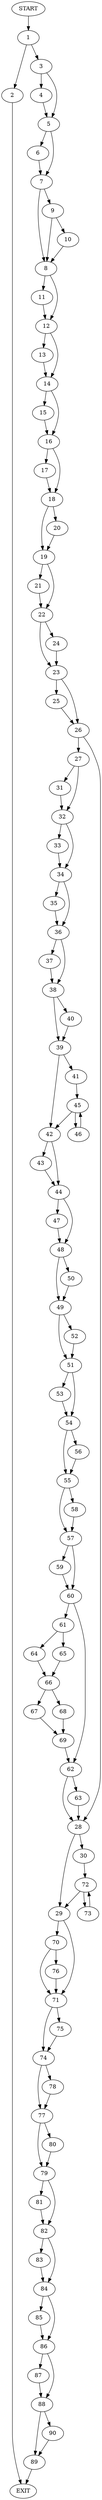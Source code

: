 digraph {
0 [label="START"]
91 [label="EXIT"]
0 -> 1
1 -> 2
1 -> 3
3 -> 4
3 -> 5
2 -> 91
4 -> 5
5 -> 6
5 -> 7
6 -> 7
7 -> 8
7 -> 9
9 -> 8
9 -> 10
8 -> 11
8 -> 12
10 -> 8
11 -> 12
12 -> 13
12 -> 14
13 -> 14
14 -> 15
14 -> 16
15 -> 16
16 -> 17
16 -> 18
18 -> 19
18 -> 20
17 -> 18
20 -> 19
19 -> 21
19 -> 22
22 -> 23
22 -> 24
21 -> 22
23 -> 25
23 -> 26
24 -> 23
25 -> 26
26 -> 27
26 -> 28
28 -> 29
28 -> 30
27 -> 31
27 -> 32
32 -> 33
32 -> 34
31 -> 32
34 -> 35
34 -> 36
33 -> 34
35 -> 36
36 -> 37
36 -> 38
37 -> 38
38 -> 39
38 -> 40
39 -> 41
39 -> 42
40 -> 39
42 -> 43
42 -> 44
41 -> 45
45 -> 42
45 -> 46
46 -> 45
44 -> 47
44 -> 48
43 -> 44
48 -> 49
48 -> 50
47 -> 48
49 -> 51
49 -> 52
50 -> 49
52 -> 51
51 -> 53
51 -> 54
53 -> 54
54 -> 55
54 -> 56
56 -> 55
55 -> 57
55 -> 58
58 -> 57
57 -> 59
57 -> 60
59 -> 60
60 -> 61
60 -> 62
62 -> 63
62 -> 28
61 -> 64
61 -> 65
65 -> 66
64 -> 66
66 -> 67
66 -> 68
67 -> 69
68 -> 69
69 -> 62
63 -> 28
29 -> 70
29 -> 71
30 -> 72
72 -> 29
72 -> 73
73 -> 72
71 -> 74
71 -> 75
70 -> 76
70 -> 71
76 -> 71
75 -> 74
74 -> 77
74 -> 78
78 -> 77
77 -> 79
77 -> 80
80 -> 79
79 -> 81
79 -> 82
81 -> 82
82 -> 83
82 -> 84
83 -> 84
84 -> 85
84 -> 86
86 -> 87
86 -> 88
85 -> 86
87 -> 88
88 -> 89
88 -> 90
90 -> 89
89 -> 91
}
